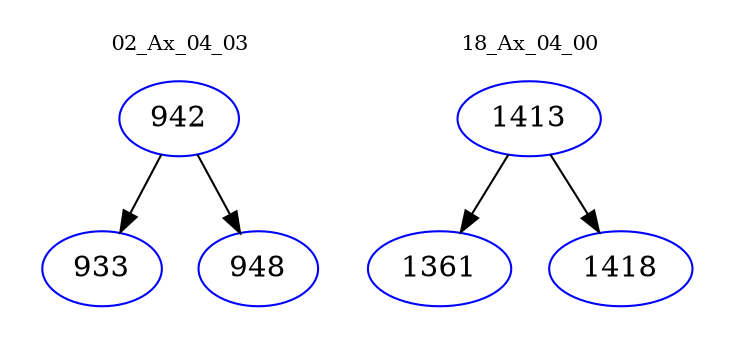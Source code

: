 digraph{
subgraph cluster_0 {
color = white
label = "02_Ax_04_03";
fontsize=10;
T0_942 [label="942", color="blue"]
T0_942 -> T0_933 [color="black"]
T0_933 [label="933", color="blue"]
T0_942 -> T0_948 [color="black"]
T0_948 [label="948", color="blue"]
}
subgraph cluster_1 {
color = white
label = "18_Ax_04_00";
fontsize=10;
T1_1413 [label="1413", color="blue"]
T1_1413 -> T1_1361 [color="black"]
T1_1361 [label="1361", color="blue"]
T1_1413 -> T1_1418 [color="black"]
T1_1418 [label="1418", color="blue"]
}
}
